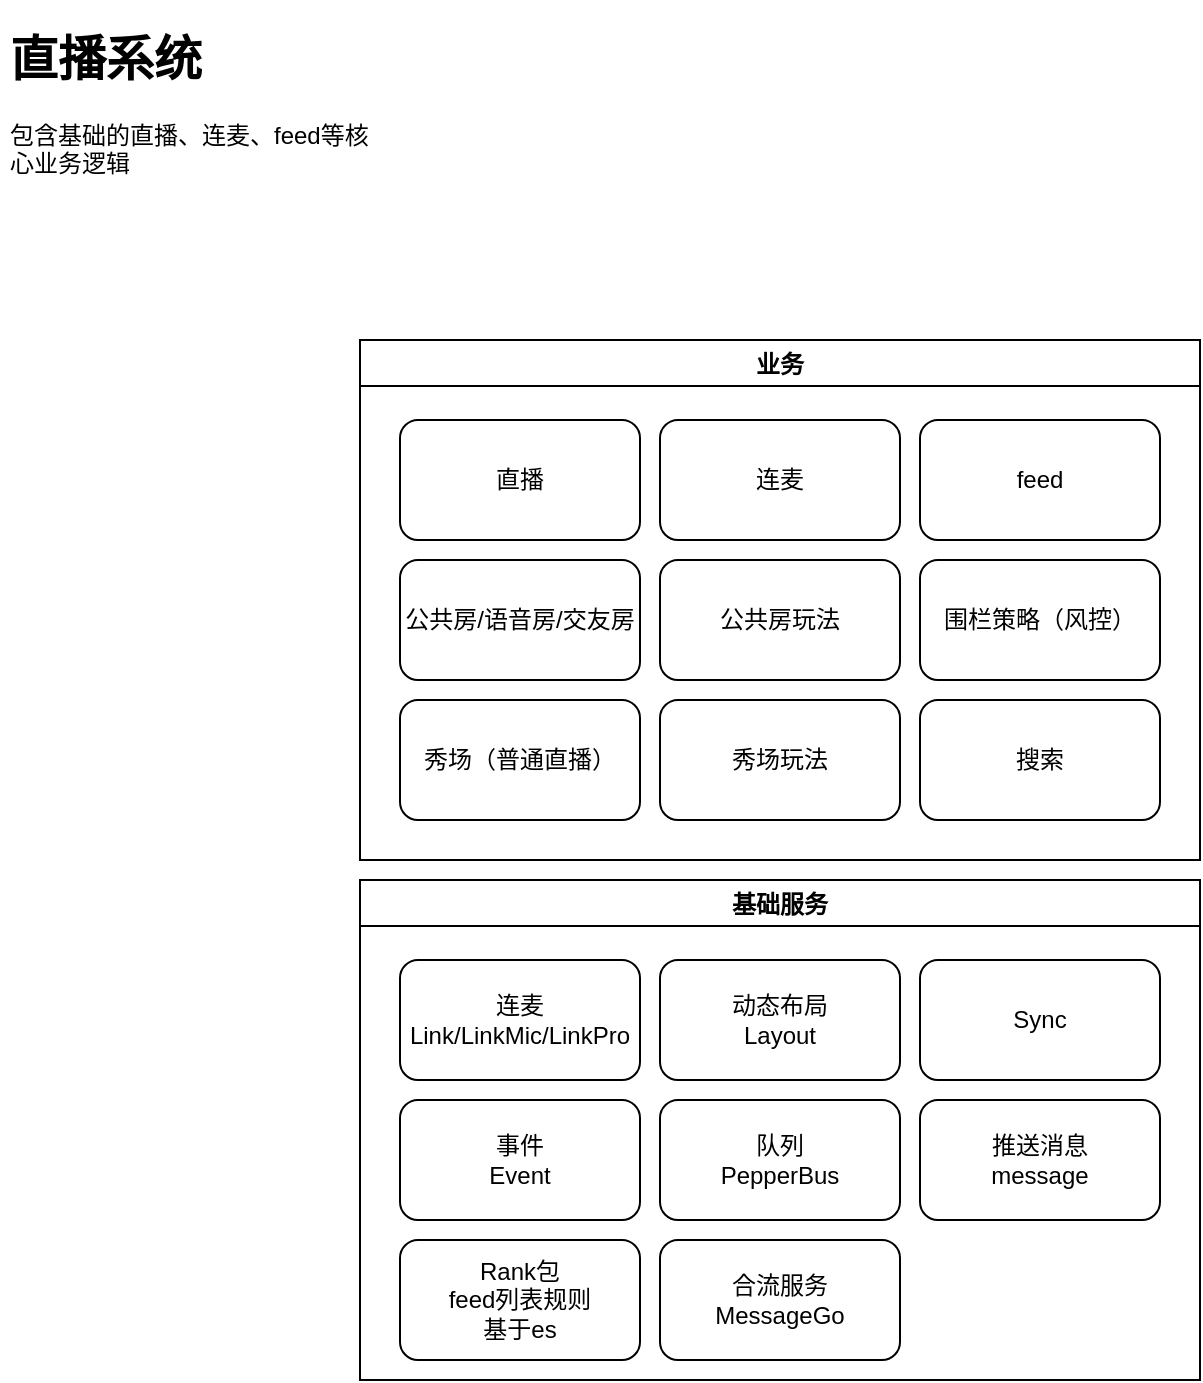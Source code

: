 <mxfile version="15.2.9" type="github" pages="5">
  <diagram id="JkrrRl9M5crf3siJzyxv" name="首页">
    <mxGraphModel dx="1186" dy="739" grid="1" gridSize="10" guides="1" tooltips="1" connect="1" arrows="1" fold="1" page="1" pageScale="1" pageWidth="827" pageHeight="1169" math="0" shadow="0">
      <root>
        <mxCell id="0" />
        <mxCell id="1" parent="0" />
        <mxCell id="muq-8wqFt1A3YkJvHLC4-4" value="&lt;h1&gt;直播系统&lt;/h1&gt;&lt;p&gt;包含基础的直播、连麦、feed等核心业务逻辑&lt;/p&gt;" style="text;html=1;strokeColor=none;fillColor=none;spacing=5;spacingTop=-20;whiteSpace=wrap;overflow=hidden;rounded=0;" parent="1" vertex="1">
          <mxGeometry x="10" y="10" width="190" height="90" as="geometry" />
        </mxCell>
        <mxCell id="ernFnO-kNk4knqv_LR0v-1" value="业务" style="swimlane;" vertex="1" parent="1">
          <mxGeometry x="190" y="170" width="420" height="260" as="geometry" />
        </mxCell>
        <UserObject label="直播" link="data:page/id,ihJIVngMhtVQFcZcG6Q3" id="ernFnO-kNk4knqv_LR0v-2">
          <mxCell style="rounded=1;whiteSpace=wrap;html=1;" vertex="1" parent="ernFnO-kNk4knqv_LR0v-1">
            <mxGeometry x="20" y="40" width="120" height="60" as="geometry" />
          </mxCell>
        </UserObject>
        <UserObject label="连麦" link="data:page/id,CaRJbMkdmK1p81n7yvHB" id="ernFnO-kNk4knqv_LR0v-3">
          <mxCell style="rounded=1;whiteSpace=wrap;html=1;" vertex="1" parent="ernFnO-kNk4knqv_LR0v-1">
            <mxGeometry x="150" y="40" width="120" height="60" as="geometry" />
          </mxCell>
        </UserObject>
        <mxCell id="ernFnO-kNk4knqv_LR0v-4" value="feed" style="rounded=1;whiteSpace=wrap;html=1;" vertex="1" parent="ernFnO-kNk4knqv_LR0v-1">
          <mxGeometry x="280" y="40" width="120" height="60" as="geometry" />
        </mxCell>
        <UserObject label="公共房/语音房/交友房" link="data:page/id,Um6zi5d9xtGYxHs3GPpj" id="ernFnO-kNk4knqv_LR0v-6">
          <mxCell style="rounded=1;whiteSpace=wrap;html=1;" vertex="1" parent="ernFnO-kNk4knqv_LR0v-1">
            <mxGeometry x="20" y="110" width="120" height="60" as="geometry" />
          </mxCell>
        </UserObject>
        <mxCell id="ernFnO-kNk4knqv_LR0v-7" value="公共房玩法" style="rounded=1;whiteSpace=wrap;html=1;" vertex="1" parent="ernFnO-kNk4knqv_LR0v-1">
          <mxGeometry x="150" y="110" width="120" height="60" as="geometry" />
        </mxCell>
        <UserObject label="秀场（普通直播）" link="data:page/id,yo_YoM6bMByiO7wVt7r8" id="ernFnO-kNk4knqv_LR0v-8">
          <mxCell style="rounded=1;whiteSpace=wrap;html=1;" vertex="1" parent="ernFnO-kNk4knqv_LR0v-1">
            <mxGeometry x="20" y="180" width="120" height="60" as="geometry" />
          </mxCell>
        </UserObject>
        <mxCell id="ernFnO-kNk4knqv_LR0v-9" value="秀场玩法" style="rounded=1;whiteSpace=wrap;html=1;" vertex="1" parent="ernFnO-kNk4knqv_LR0v-1">
          <mxGeometry x="150" y="180" width="120" height="60" as="geometry" />
        </mxCell>
        <mxCell id="ernFnO-kNk4knqv_LR0v-10" value="围栏策略（风控）" style="rounded=1;whiteSpace=wrap;html=1;" vertex="1" parent="ernFnO-kNk4knqv_LR0v-1">
          <mxGeometry x="280" y="110" width="120" height="60" as="geometry" />
        </mxCell>
        <mxCell id="ernFnO-kNk4knqv_LR0v-11" value="搜索" style="rounded=1;whiteSpace=wrap;html=1;" vertex="1" parent="ernFnO-kNk4knqv_LR0v-1">
          <mxGeometry x="280" y="180" width="120" height="60" as="geometry" />
        </mxCell>
        <mxCell id="OJqMFmTPLtLQEQsct7nM-1" value="基础服务" style="swimlane;" vertex="1" parent="1">
          <mxGeometry x="190" y="440" width="420" height="250" as="geometry" />
        </mxCell>
        <mxCell id="OJqMFmTPLtLQEQsct7nM-2" value="连麦&lt;br&gt;Link/LinkMic/LinkPro" style="rounded=1;whiteSpace=wrap;html=1;" vertex="1" parent="OJqMFmTPLtLQEQsct7nM-1">
          <mxGeometry x="20" y="40" width="120" height="60" as="geometry" />
        </mxCell>
        <mxCell id="OJqMFmTPLtLQEQsct7nM-3" value="动态布局&lt;br&gt;Layout" style="rounded=1;whiteSpace=wrap;html=1;" vertex="1" parent="OJqMFmTPLtLQEQsct7nM-1">
          <mxGeometry x="150" y="40" width="120" height="60" as="geometry" />
        </mxCell>
        <mxCell id="OJqMFmTPLtLQEQsct7nM-4" value="Sync" style="rounded=1;whiteSpace=wrap;html=1;" vertex="1" parent="OJqMFmTPLtLQEQsct7nM-1">
          <mxGeometry x="280" y="40" width="120" height="60" as="geometry" />
        </mxCell>
        <mxCell id="OJqMFmTPLtLQEQsct7nM-5" value="事件&lt;br&gt;Event" style="rounded=1;whiteSpace=wrap;html=1;" vertex="1" parent="OJqMFmTPLtLQEQsct7nM-1">
          <mxGeometry x="20" y="110" width="120" height="60" as="geometry" />
        </mxCell>
        <mxCell id="OJqMFmTPLtLQEQsct7nM-6" value="队列&lt;br&gt;PepperBus" style="rounded=1;whiteSpace=wrap;html=1;" vertex="1" parent="OJqMFmTPLtLQEQsct7nM-1">
          <mxGeometry x="150" y="110" width="120" height="60" as="geometry" />
        </mxCell>
        <mxCell id="OJqMFmTPLtLQEQsct7nM-7" value="推送消息&lt;br&gt;message" style="rounded=1;whiteSpace=wrap;html=1;" vertex="1" parent="OJqMFmTPLtLQEQsct7nM-1">
          <mxGeometry x="280" y="110" width="120" height="60" as="geometry" />
        </mxCell>
        <mxCell id="OJqMFmTPLtLQEQsct7nM-9" value="Rank包&lt;br&gt;feed列表规则&lt;br&gt;基于es" style="rounded=1;whiteSpace=wrap;html=1;" vertex="1" parent="OJqMFmTPLtLQEQsct7nM-1">
          <mxGeometry x="20" y="180" width="120" height="60" as="geometry" />
        </mxCell>
        <mxCell id="OJqMFmTPLtLQEQsct7nM-10" value="合流服务&lt;br&gt;MessageGo" style="rounded=1;whiteSpace=wrap;html=1;" vertex="1" parent="OJqMFmTPLtLQEQsct7nM-1">
          <mxGeometry x="150" y="180" width="120" height="60" as="geometry" />
        </mxCell>
      </root>
    </mxGraphModel>
  </diagram>
  <diagram id="ihJIVngMhtVQFcZcG6Q3" name="直播">
    <mxGraphModel dx="1186" dy="739" grid="1" gridSize="10" guides="1" tooltips="1" connect="1" arrows="1" fold="1" page="1" pageScale="1" pageWidth="827" pageHeight="1169" math="0" shadow="0">
      <root>
        <mxCell id="0sZljoyPM4H0UG6xCefu-0" />
        <mxCell id="0sZljoyPM4H0UG6xCefu-1" parent="0sZljoyPM4H0UG6xCefu-0" />
        <mxCell id="4xqCCzuoyRrROUdiCYEn-6" style="rounded=0;orthogonalLoop=1;jettySize=auto;html=1;entryX=0.332;entryY=1.022;entryDx=0;entryDy=0;entryPerimeter=0;" edge="1" parent="0sZljoyPM4H0UG6xCefu-1" target="4xqCCzuoyRrROUdiCYEn-3">
          <mxGeometry relative="1" as="geometry">
            <mxPoint x="200" y="490" as="sourcePoint" />
            <mxPoint x="300" y="330" as="targetPoint" />
          </mxGeometry>
        </mxCell>
        <mxCell id="4xqCCzuoyRrROUdiCYEn-10" value="1. 推流调度" style="edgeLabel;html=1;align=center;verticalAlign=middle;resizable=0;points=[];" vertex="1" connectable="0" parent="4xqCCzuoyRrROUdiCYEn-6">
          <mxGeometry x="-0.169" relative="1" as="geometry">
            <mxPoint y="-1" as="offset" />
          </mxGeometry>
        </mxCell>
        <mxCell id="4xqCCzuoyRrROUdiCYEn-13" style="rounded=0;orthogonalLoop=1;jettySize=auto;html=1;entryX=0.25;entryY=1;entryDx=0;entryDy=0;" edge="1" parent="0sZljoyPM4H0UG6xCefu-1" target="4xqCCzuoyRrROUdiCYEn-4">
          <mxGeometry relative="1" as="geometry">
            <mxPoint x="240" y="480" as="sourcePoint" />
            <mxPoint x="550" y="322" as="targetPoint" />
          </mxGeometry>
        </mxCell>
        <mxCell id="4xqCCzuoyRrROUdiCYEn-14" value="3. 推流" style="edgeLabel;html=1;align=center;verticalAlign=middle;resizable=0;points=[];" vertex="1" connectable="0" parent="4xqCCzuoyRrROUdiCYEn-13">
          <mxGeometry x="-0.109" relative="1" as="geometry">
            <mxPoint x="-64" y="39" as="offset" />
          </mxGeometry>
        </mxCell>
        <mxCell id="4xqCCzuoyRrROUdiCYEn-0" value="主播" style="shape=actor;whiteSpace=wrap;html=1;labelPosition=center;verticalLabelPosition=middle;align=center;verticalAlign=bottom;" vertex="1" parent="0sZljoyPM4H0UG6xCefu-1">
          <mxGeometry x="200" y="490" width="40" height="60" as="geometry" />
        </mxCell>
        <mxCell id="4xqCCzuoyRrROUdiCYEn-11" style="rounded=0;orthogonalLoop=1;jettySize=auto;html=1;" edge="1" parent="0sZljoyPM4H0UG6xCefu-1" source="4xqCCzuoyRrROUdiCYEn-3">
          <mxGeometry relative="1" as="geometry">
            <mxPoint x="220" y="480" as="targetPoint" />
          </mxGeometry>
        </mxCell>
        <mxCell id="4xqCCzuoyRrROUdiCYEn-12" value="2. 推流地址 &amp;amp; 流号（sn）" style="edgeLabel;html=1;align=center;verticalAlign=middle;resizable=0;points=[];" vertex="1" connectable="0" parent="4xqCCzuoyRrROUdiCYEn-11">
          <mxGeometry x="-0.017" y="-1" relative="1" as="geometry">
            <mxPoint x="41" y="-19" as="offset" />
          </mxGeometry>
        </mxCell>
        <mxCell id="4xqCCzuoyRrROUdiCYEn-3" value="视频云" style="rounded=1;whiteSpace=wrap;html=1;" vertex="1" parent="0sZljoyPM4H0UG6xCefu-1">
          <mxGeometry x="160" y="220" width="120" height="60" as="geometry" />
        </mxCell>
        <mxCell id="4xqCCzuoyRrROUdiCYEn-15" style="edgeStyle=orthogonalEdgeStyle;rounded=0;orthogonalLoop=1;jettySize=auto;html=1;exitX=0;exitY=0.5;exitDx=0;exitDy=0;entryX=1;entryY=0.5;entryDx=0;entryDy=0;" edge="1" parent="0sZljoyPM4H0UG6xCefu-1" source="4xqCCzuoyRrROUdiCYEn-4" target="4xqCCzuoyRrROUdiCYEn-3">
          <mxGeometry relative="1" as="geometry" />
        </mxCell>
        <mxCell id="4xqCCzuoyRrROUdiCYEn-16" value="流状态" style="edgeLabel;html=1;align=center;verticalAlign=middle;resizable=0;points=[];" vertex="1" connectable="0" parent="4xqCCzuoyRrROUdiCYEn-15">
          <mxGeometry x="0.2" relative="1" as="geometry">
            <mxPoint as="offset" />
          </mxGeometry>
        </mxCell>
        <mxCell id="4xqCCzuoyRrROUdiCYEn-20" style="edgeStyle=none;rounded=0;orthogonalLoop=1;jettySize=auto;html=1;exitX=1;exitY=1;exitDx=0;exitDy=0;" edge="1" parent="0sZljoyPM4H0UG6xCefu-1" source="4xqCCzuoyRrROUdiCYEn-3">
          <mxGeometry relative="1" as="geometry">
            <mxPoint x="550" y="480" as="targetPoint" />
            <mxPoint x="529.16" y="320" as="sourcePoint" />
          </mxGeometry>
        </mxCell>
        <mxCell id="4xqCCzuoyRrROUdiCYEn-21" value="5. 拉流地址" style="edgeLabel;html=1;align=center;verticalAlign=middle;resizable=0;points=[];" vertex="1" connectable="0" parent="4xqCCzuoyRrROUdiCYEn-20">
          <mxGeometry x="0.33" y="1" relative="1" as="geometry">
            <mxPoint as="offset" />
          </mxGeometry>
        </mxCell>
        <mxCell id="4xqCCzuoyRrROUdiCYEn-4" value="CDN" style="rounded=1;whiteSpace=wrap;html=1;" vertex="1" parent="0sZljoyPM4H0UG6xCefu-1">
          <mxGeometry x="510" y="220" width="120" height="60" as="geometry" />
        </mxCell>
        <mxCell id="4xqCCzuoyRrROUdiCYEn-17" style="rounded=0;orthogonalLoop=1;jettySize=auto;html=1;entryX=0.75;entryY=1;entryDx=0;entryDy=0;" edge="1" parent="0sZljoyPM4H0UG6xCefu-1" target="4xqCCzuoyRrROUdiCYEn-3">
          <mxGeometry relative="1" as="geometry">
            <mxPoint x="530" y="490" as="sourcePoint" />
            <mxPoint x="510.16" y="320" as="targetPoint" />
          </mxGeometry>
        </mxCell>
        <mxCell id="4xqCCzuoyRrROUdiCYEn-18" value="4. 拉流调度" style="edgeLabel;html=1;align=center;verticalAlign=middle;resizable=0;points=[];" vertex="1" connectable="0" parent="4xqCCzuoyRrROUdiCYEn-17">
          <mxGeometry x="-0.169" y="1" relative="1" as="geometry">
            <mxPoint x="70" y="58" as="offset" />
          </mxGeometry>
        </mxCell>
        <mxCell id="4xqCCzuoyRrROUdiCYEn-22" style="edgeStyle=none;rounded=0;orthogonalLoop=1;jettySize=auto;html=1;entryX=0.5;entryY=1;entryDx=0;entryDy=0;" edge="1" parent="0sZljoyPM4H0UG6xCefu-1" target="4xqCCzuoyRrROUdiCYEn-4">
          <mxGeometry relative="1" as="geometry">
            <mxPoint x="570" y="480" as="sourcePoint" />
          </mxGeometry>
        </mxCell>
        <mxCell id="4xqCCzuoyRrROUdiCYEn-23" value="6. 拉流" style="edgeLabel;html=1;align=center;verticalAlign=middle;resizable=0;points=[];" vertex="1" connectable="0" parent="4xqCCzuoyRrROUdiCYEn-22">
          <mxGeometry x="0.171" relative="1" as="geometry">
            <mxPoint as="offset" />
          </mxGeometry>
        </mxCell>
        <mxCell id="4xqCCzuoyRrROUdiCYEn-5" value="观众" style="shape=actor;whiteSpace=wrap;html=1;labelPosition=center;verticalLabelPosition=middle;align=center;verticalAlign=bottom;" vertex="1" parent="0sZljoyPM4H0UG6xCefu-1">
          <mxGeometry x="550" y="490" width="40" height="60" as="geometry" />
        </mxCell>
      </root>
    </mxGraphModel>
  </diagram>
  <diagram id="CaRJbMkdmK1p81n7yvHB" name="连麦">
    <mxGraphModel dx="1186" dy="739" grid="1" gridSize="10" guides="1" tooltips="1" connect="1" arrows="1" fold="1" page="1" pageScale="1" pageWidth="827" pageHeight="1169" math="0" shadow="0">
      <root>
        <mxCell id="5BehhAIvUdlPNVUDa8zG-0" />
        <mxCell id="5BehhAIvUdlPNVUDa8zG-1" parent="5BehhAIvUdlPNVUDa8zG-0" />
      </root>
    </mxGraphModel>
  </diagram>
  <diagram id="yo_YoM6bMByiO7wVt7r8" name="秀场">
    <mxGraphModel dx="1186" dy="739" grid="1" gridSize="10" guides="1" tooltips="1" connect="1" arrows="1" fold="1" page="1" pageScale="1" pageWidth="827" pageHeight="1169" math="0" shadow="0">
      <root>
        <mxCell id="m4SXwEZttA2svvIbFX8R-0" />
        <mxCell id="m4SXwEZttA2svvIbFX8R-1" parent="m4SXwEZttA2svvIbFX8R-0" />
      </root>
    </mxGraphModel>
  </diagram>
  <diagram id="Um6zi5d9xtGYxHs3GPpj" name="公共房">
    <mxGraphModel dx="1186" dy="739" grid="1" gridSize="10" guides="1" tooltips="1" connect="1" arrows="1" fold="1" page="1" pageScale="1" pageWidth="827" pageHeight="1169" math="0" shadow="0">
      <root>
        <mxCell id="GAzeIm-_XWnv-hOVBISs-0" />
        <mxCell id="GAzeIm-_XWnv-hOVBISs-1" parent="GAzeIm-_XWnv-hOVBISs-0" />
      </root>
    </mxGraphModel>
  </diagram>
</mxfile>
